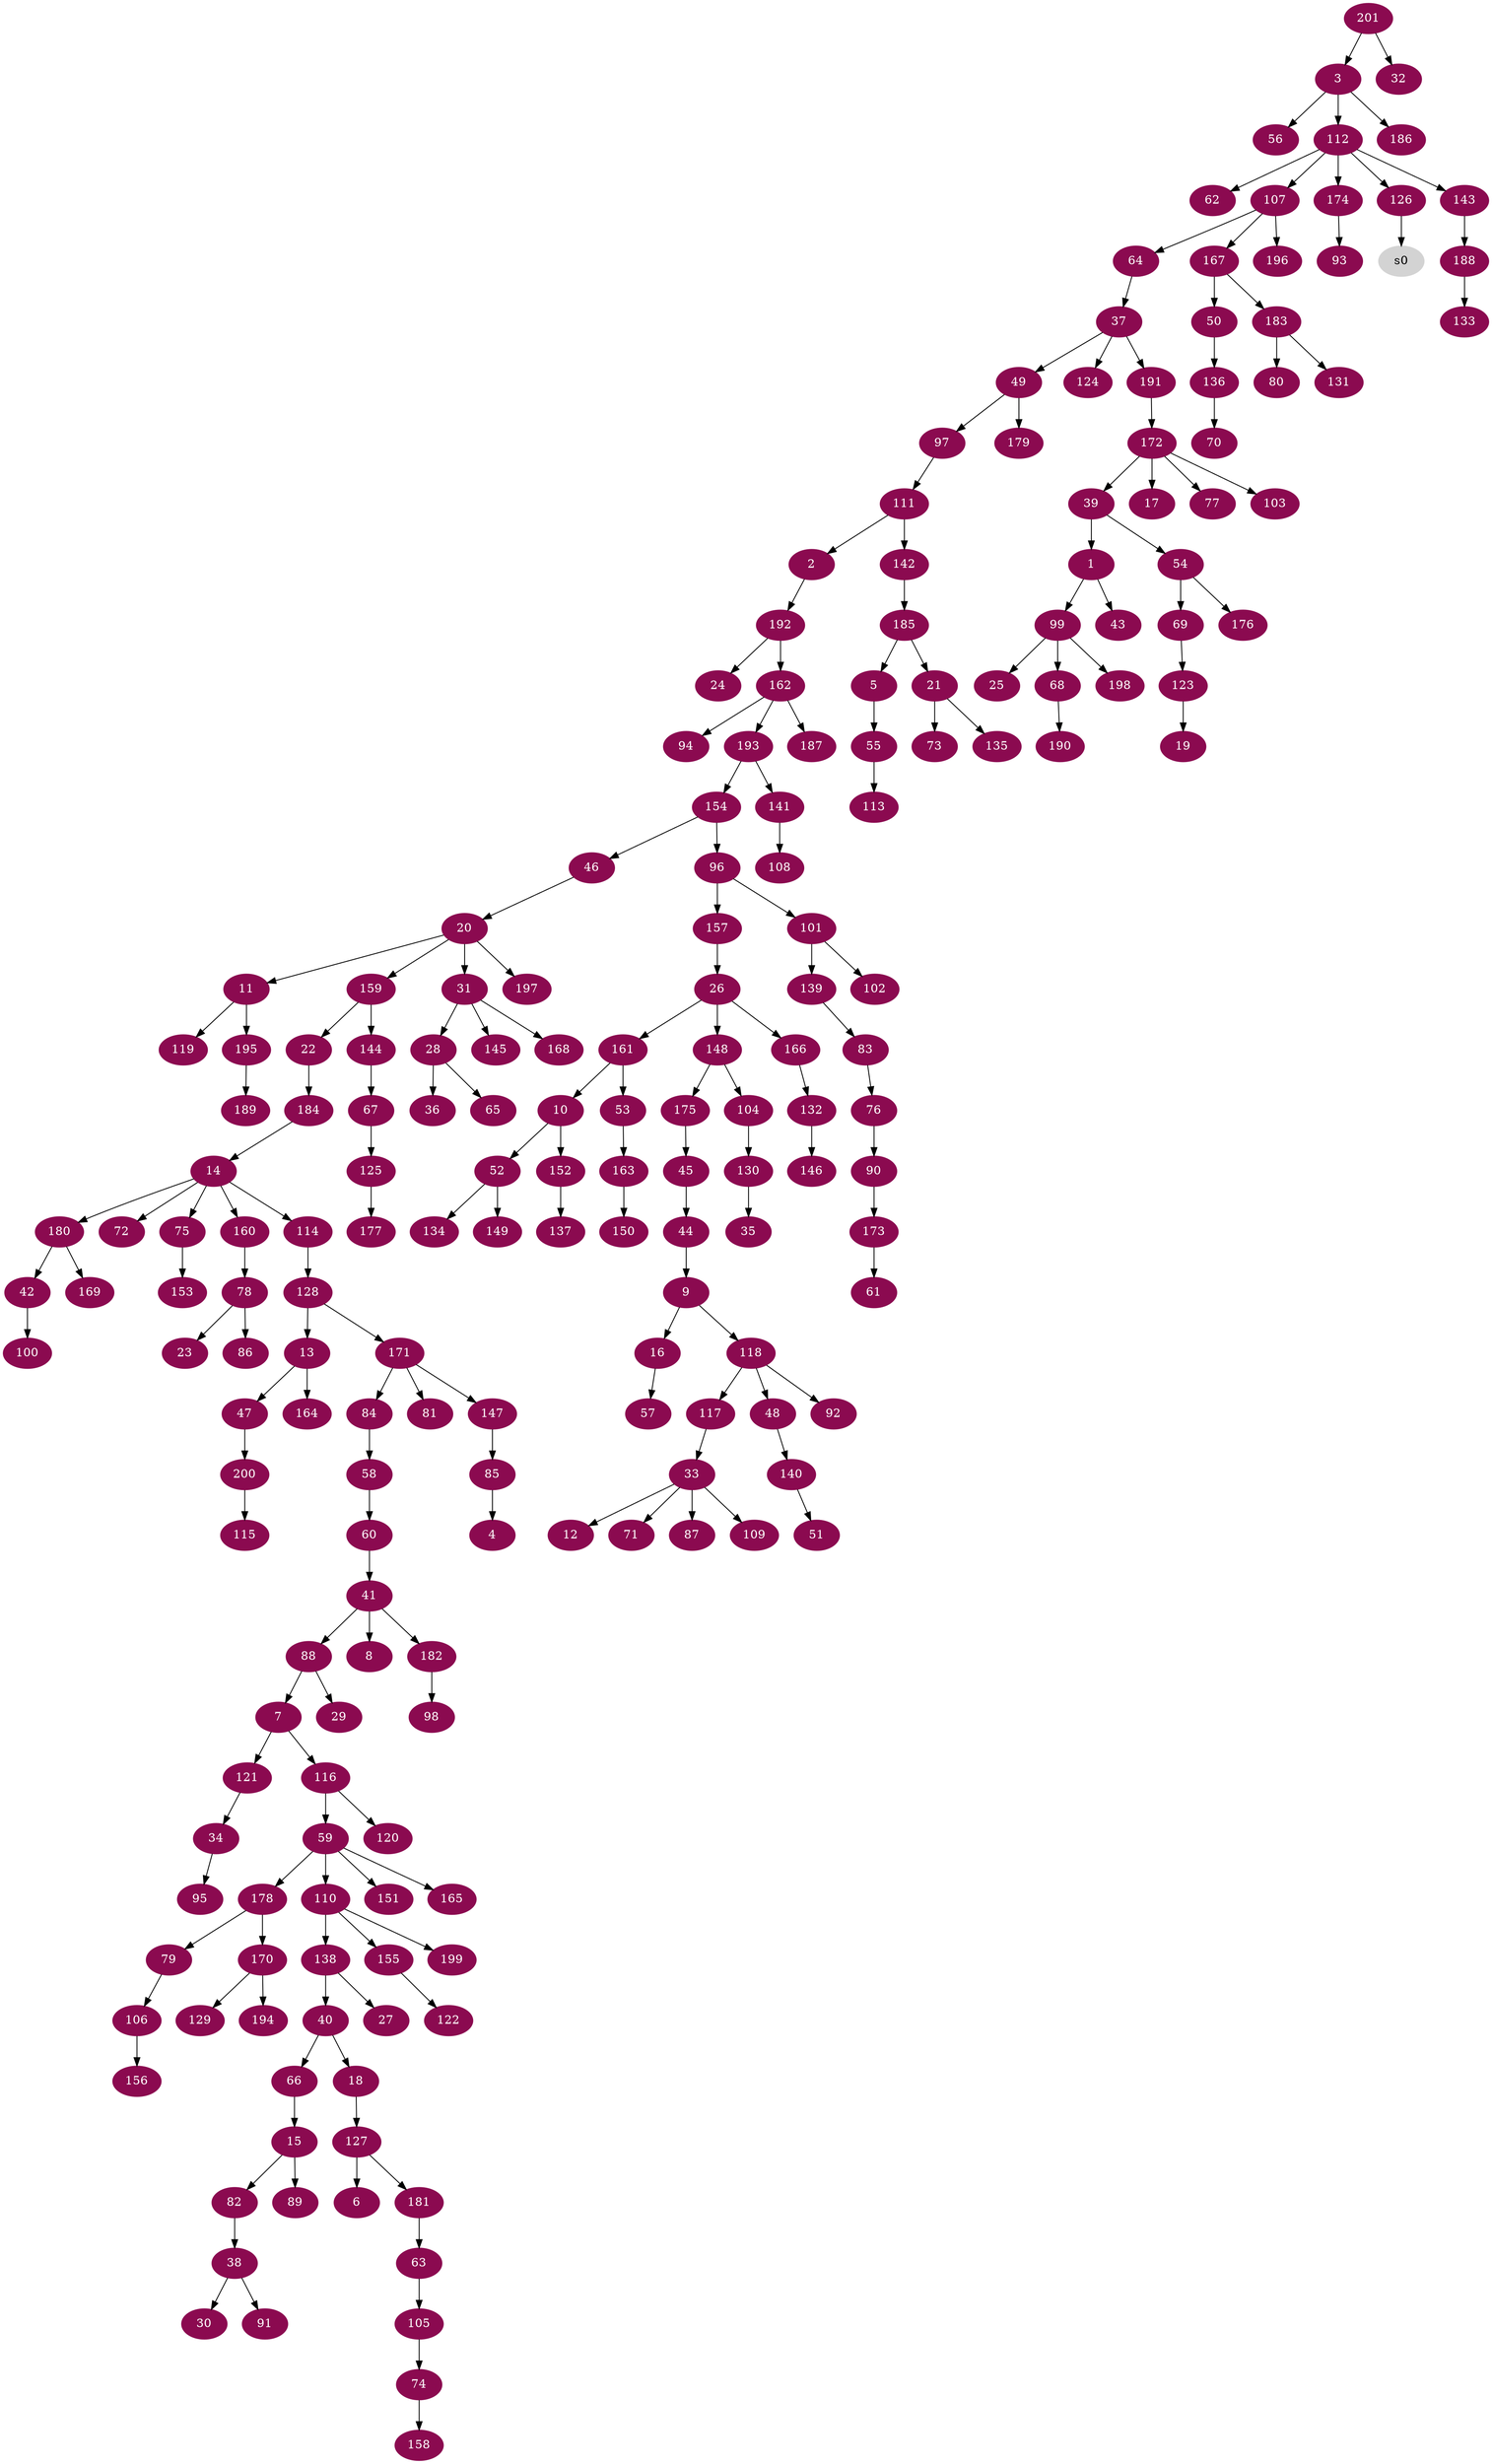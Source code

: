 digraph G {
node [color=deeppink4, style=filled, fontcolor=white];
39 -> 1;
111 -> 2;
201 -> 3;
85 -> 4;
185 -> 5;
127 -> 6;
88 -> 7;
41 -> 8;
44 -> 9;
161 -> 10;
20 -> 11;
33 -> 12;
128 -> 13;
184 -> 14;
66 -> 15;
9 -> 16;
172 -> 17;
40 -> 18;
123 -> 19;
46 -> 20;
185 -> 21;
159 -> 22;
78 -> 23;
192 -> 24;
99 -> 25;
157 -> 26;
138 -> 27;
31 -> 28;
88 -> 29;
38 -> 30;
20 -> 31;
201 -> 32;
117 -> 33;
121 -> 34;
130 -> 35;
28 -> 36;
64 -> 37;
82 -> 38;
172 -> 39;
138 -> 40;
60 -> 41;
180 -> 42;
1 -> 43;
45 -> 44;
175 -> 45;
154 -> 46;
13 -> 47;
118 -> 48;
37 -> 49;
167 -> 50;
140 -> 51;
10 -> 52;
161 -> 53;
39 -> 54;
5 -> 55;
3 -> 56;
16 -> 57;
84 -> 58;
116 -> 59;
58 -> 60;
173 -> 61;
112 -> 62;
181 -> 63;
107 -> 64;
28 -> 65;
40 -> 66;
144 -> 67;
99 -> 68;
54 -> 69;
136 -> 70;
33 -> 71;
14 -> 72;
21 -> 73;
105 -> 74;
14 -> 75;
83 -> 76;
172 -> 77;
160 -> 78;
178 -> 79;
183 -> 80;
171 -> 81;
15 -> 82;
139 -> 83;
171 -> 84;
147 -> 85;
78 -> 86;
33 -> 87;
41 -> 88;
15 -> 89;
76 -> 90;
38 -> 91;
118 -> 92;
174 -> 93;
162 -> 94;
34 -> 95;
154 -> 96;
49 -> 97;
182 -> 98;
1 -> 99;
42 -> 100;
96 -> 101;
101 -> 102;
172 -> 103;
148 -> 104;
63 -> 105;
79 -> 106;
112 -> 107;
141 -> 108;
33 -> 109;
59 -> 110;
97 -> 111;
3 -> 112;
55 -> 113;
14 -> 114;
200 -> 115;
7 -> 116;
118 -> 117;
9 -> 118;
11 -> 119;
116 -> 120;
7 -> 121;
155 -> 122;
69 -> 123;
37 -> 124;
67 -> 125;
112 -> 126;
18 -> 127;
114 -> 128;
170 -> 129;
104 -> 130;
183 -> 131;
166 -> 132;
188 -> 133;
52 -> 134;
21 -> 135;
50 -> 136;
152 -> 137;
110 -> 138;
101 -> 139;
48 -> 140;
193 -> 141;
111 -> 142;
112 -> 143;
159 -> 144;
31 -> 145;
132 -> 146;
171 -> 147;
26 -> 148;
52 -> 149;
163 -> 150;
59 -> 151;
10 -> 152;
75 -> 153;
193 -> 154;
110 -> 155;
106 -> 156;
96 -> 157;
74 -> 158;
20 -> 159;
14 -> 160;
26 -> 161;
192 -> 162;
53 -> 163;
13 -> 164;
59 -> 165;
26 -> 166;
107 -> 167;
31 -> 168;
180 -> 169;
178 -> 170;
128 -> 171;
191 -> 172;
90 -> 173;
112 -> 174;
148 -> 175;
54 -> 176;
125 -> 177;
59 -> 178;
49 -> 179;
14 -> 180;
127 -> 181;
41 -> 182;
167 -> 183;
22 -> 184;
142 -> 185;
3 -> 186;
162 -> 187;
143 -> 188;
195 -> 189;
68 -> 190;
37 -> 191;
2 -> 192;
162 -> 193;
170 -> 194;
11 -> 195;
107 -> 196;
20 -> 197;
99 -> 198;
110 -> 199;
47 -> 200;
node [color=lightgrey, style=filled, fontcolor=black];
126 -> s0;
}
